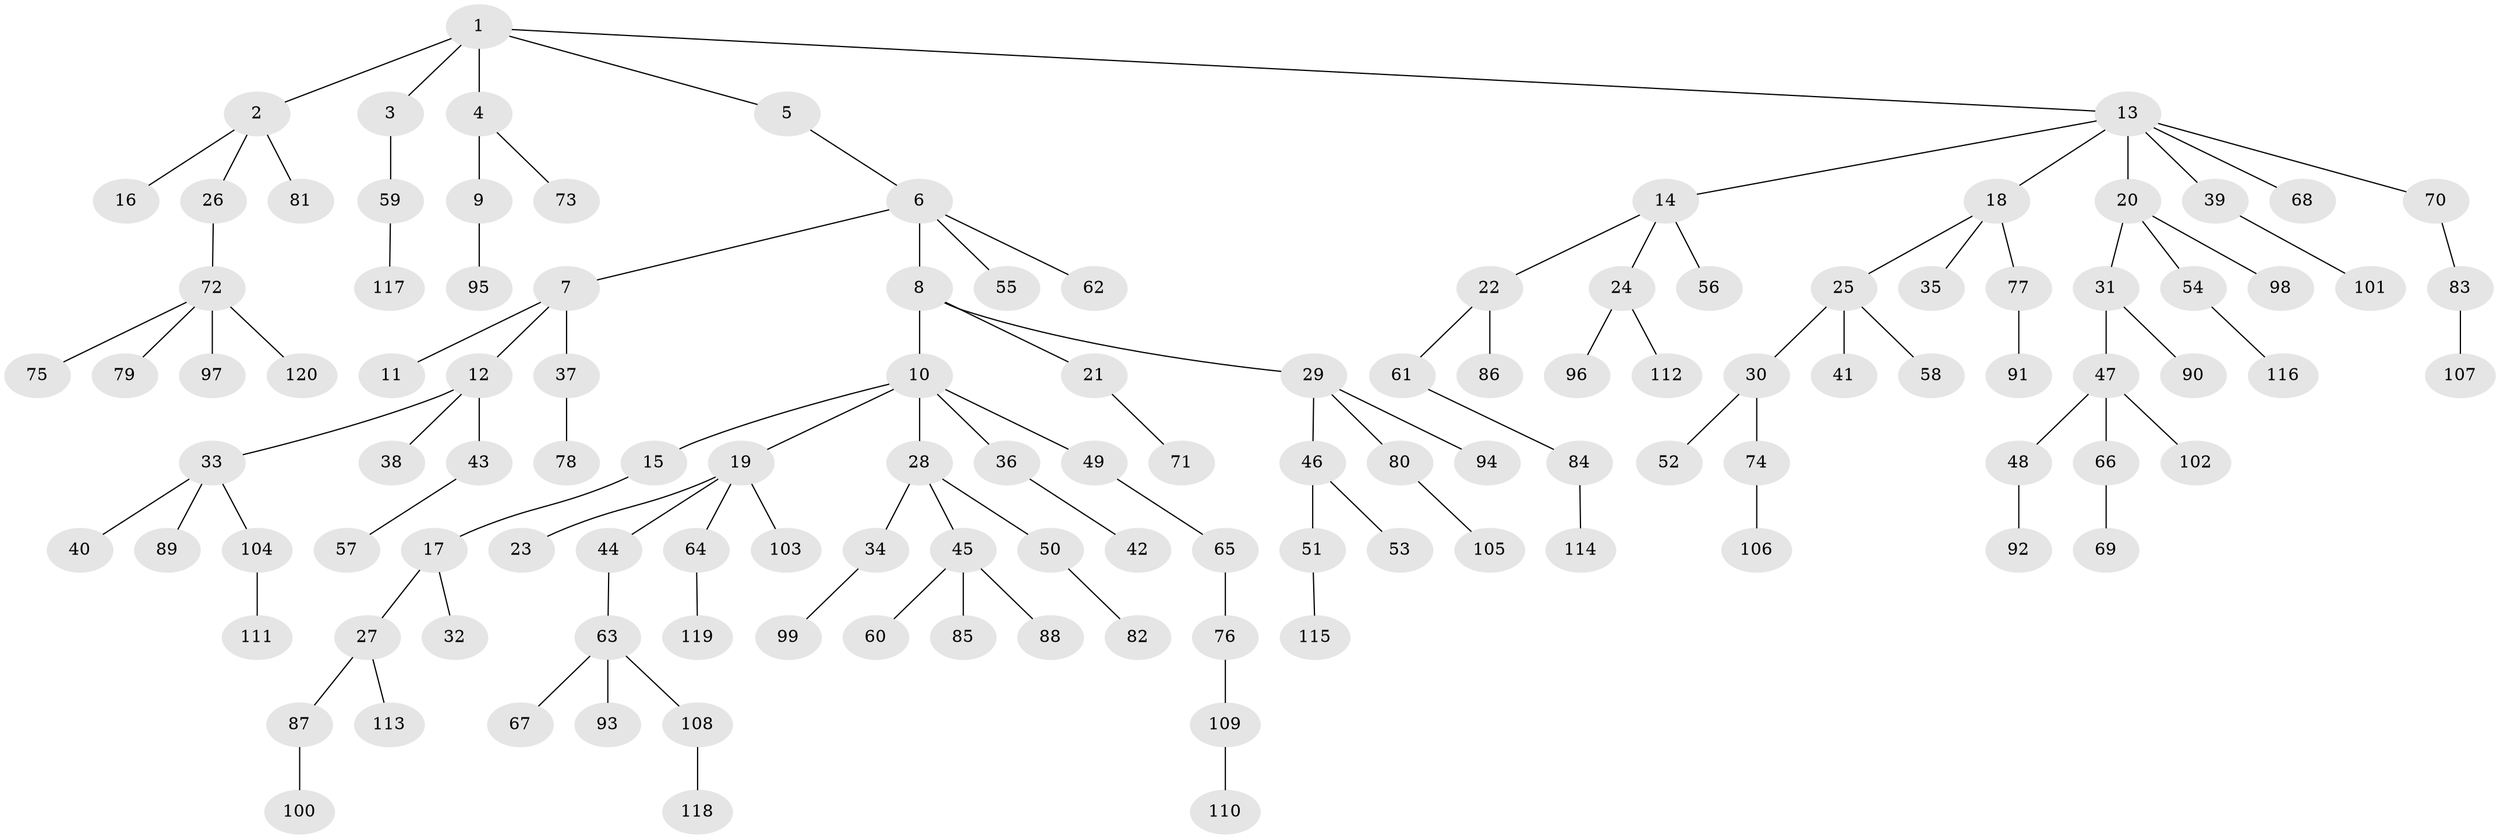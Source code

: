 // coarse degree distribution, {1: 0.6111111111111112, 4: 0.06944444444444445, 2: 0.25, 14: 0.013888888888888888, 5: 0.027777777777777776, 10: 0.013888888888888888, 8: 0.013888888888888888}
// Generated by graph-tools (version 1.1) at 2025/57/03/04/25 21:57:04]
// undirected, 120 vertices, 119 edges
graph export_dot {
graph [start="1"]
  node [color=gray90,style=filled];
  1;
  2;
  3;
  4;
  5;
  6;
  7;
  8;
  9;
  10;
  11;
  12;
  13;
  14;
  15;
  16;
  17;
  18;
  19;
  20;
  21;
  22;
  23;
  24;
  25;
  26;
  27;
  28;
  29;
  30;
  31;
  32;
  33;
  34;
  35;
  36;
  37;
  38;
  39;
  40;
  41;
  42;
  43;
  44;
  45;
  46;
  47;
  48;
  49;
  50;
  51;
  52;
  53;
  54;
  55;
  56;
  57;
  58;
  59;
  60;
  61;
  62;
  63;
  64;
  65;
  66;
  67;
  68;
  69;
  70;
  71;
  72;
  73;
  74;
  75;
  76;
  77;
  78;
  79;
  80;
  81;
  82;
  83;
  84;
  85;
  86;
  87;
  88;
  89;
  90;
  91;
  92;
  93;
  94;
  95;
  96;
  97;
  98;
  99;
  100;
  101;
  102;
  103;
  104;
  105;
  106;
  107;
  108;
  109;
  110;
  111;
  112;
  113;
  114;
  115;
  116;
  117;
  118;
  119;
  120;
  1 -- 2;
  1 -- 3;
  1 -- 4;
  1 -- 5;
  1 -- 13;
  2 -- 16;
  2 -- 26;
  2 -- 81;
  3 -- 59;
  4 -- 9;
  4 -- 73;
  5 -- 6;
  6 -- 7;
  6 -- 8;
  6 -- 55;
  6 -- 62;
  7 -- 11;
  7 -- 12;
  7 -- 37;
  8 -- 10;
  8 -- 21;
  8 -- 29;
  9 -- 95;
  10 -- 15;
  10 -- 19;
  10 -- 28;
  10 -- 36;
  10 -- 49;
  12 -- 33;
  12 -- 38;
  12 -- 43;
  13 -- 14;
  13 -- 18;
  13 -- 20;
  13 -- 39;
  13 -- 68;
  13 -- 70;
  14 -- 22;
  14 -- 24;
  14 -- 56;
  15 -- 17;
  17 -- 27;
  17 -- 32;
  18 -- 25;
  18 -- 35;
  18 -- 77;
  19 -- 23;
  19 -- 44;
  19 -- 64;
  19 -- 103;
  20 -- 31;
  20 -- 54;
  20 -- 98;
  21 -- 71;
  22 -- 61;
  22 -- 86;
  24 -- 96;
  24 -- 112;
  25 -- 30;
  25 -- 41;
  25 -- 58;
  26 -- 72;
  27 -- 87;
  27 -- 113;
  28 -- 34;
  28 -- 45;
  28 -- 50;
  29 -- 46;
  29 -- 80;
  29 -- 94;
  30 -- 52;
  30 -- 74;
  31 -- 47;
  31 -- 90;
  33 -- 40;
  33 -- 89;
  33 -- 104;
  34 -- 99;
  36 -- 42;
  37 -- 78;
  39 -- 101;
  43 -- 57;
  44 -- 63;
  45 -- 60;
  45 -- 85;
  45 -- 88;
  46 -- 51;
  46 -- 53;
  47 -- 48;
  47 -- 66;
  47 -- 102;
  48 -- 92;
  49 -- 65;
  50 -- 82;
  51 -- 115;
  54 -- 116;
  59 -- 117;
  61 -- 84;
  63 -- 67;
  63 -- 93;
  63 -- 108;
  64 -- 119;
  65 -- 76;
  66 -- 69;
  70 -- 83;
  72 -- 75;
  72 -- 79;
  72 -- 97;
  72 -- 120;
  74 -- 106;
  76 -- 109;
  77 -- 91;
  80 -- 105;
  83 -- 107;
  84 -- 114;
  87 -- 100;
  104 -- 111;
  108 -- 118;
  109 -- 110;
}
